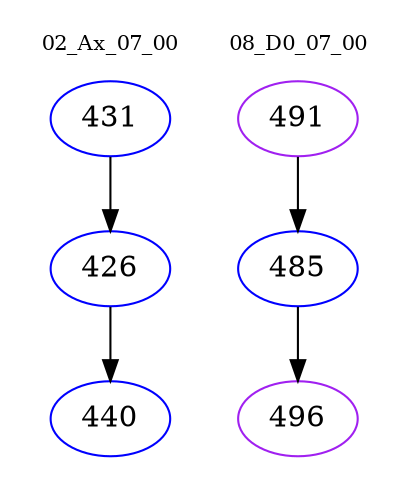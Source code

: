 digraph{
subgraph cluster_0 {
color = white
label = "02_Ax_07_00";
fontsize=10;
T0_431 [label="431", color="blue"]
T0_431 -> T0_426 [color="black"]
T0_426 [label="426", color="blue"]
T0_426 -> T0_440 [color="black"]
T0_440 [label="440", color="blue"]
}
subgraph cluster_1 {
color = white
label = "08_D0_07_00";
fontsize=10;
T1_491 [label="491", color="purple"]
T1_491 -> T1_485 [color="black"]
T1_485 [label="485", color="blue"]
T1_485 -> T1_496 [color="black"]
T1_496 [label="496", color="purple"]
}
}
